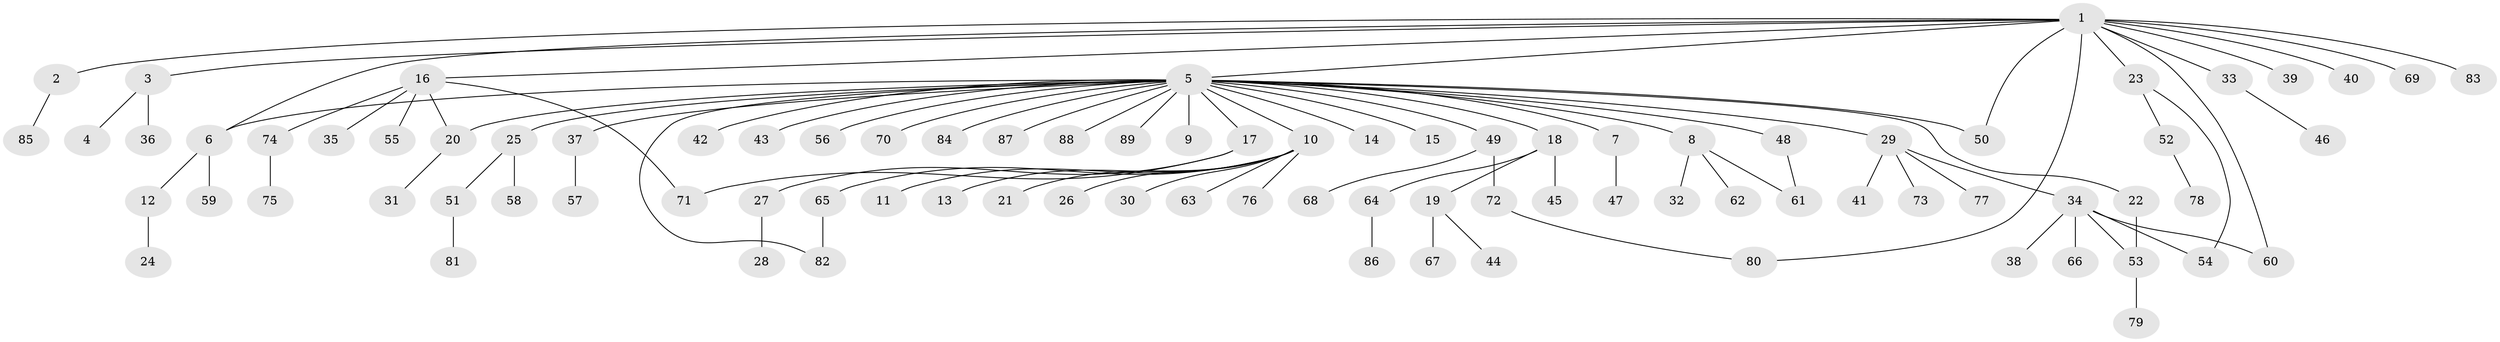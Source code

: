 // Generated by graph-tools (version 1.1) at 2025/01/03/09/25 03:01:42]
// undirected, 89 vertices, 98 edges
graph export_dot {
graph [start="1"]
  node [color=gray90,style=filled];
  1;
  2;
  3;
  4;
  5;
  6;
  7;
  8;
  9;
  10;
  11;
  12;
  13;
  14;
  15;
  16;
  17;
  18;
  19;
  20;
  21;
  22;
  23;
  24;
  25;
  26;
  27;
  28;
  29;
  30;
  31;
  32;
  33;
  34;
  35;
  36;
  37;
  38;
  39;
  40;
  41;
  42;
  43;
  44;
  45;
  46;
  47;
  48;
  49;
  50;
  51;
  52;
  53;
  54;
  55;
  56;
  57;
  58;
  59;
  60;
  61;
  62;
  63;
  64;
  65;
  66;
  67;
  68;
  69;
  70;
  71;
  72;
  73;
  74;
  75;
  76;
  77;
  78;
  79;
  80;
  81;
  82;
  83;
  84;
  85;
  86;
  87;
  88;
  89;
  1 -- 2;
  1 -- 3;
  1 -- 5;
  1 -- 6;
  1 -- 16;
  1 -- 23;
  1 -- 33;
  1 -- 39;
  1 -- 40;
  1 -- 50;
  1 -- 60;
  1 -- 69;
  1 -- 80;
  1 -- 83;
  2 -- 85;
  3 -- 4;
  3 -- 36;
  5 -- 6;
  5 -- 7;
  5 -- 8;
  5 -- 9;
  5 -- 10;
  5 -- 14;
  5 -- 15;
  5 -- 17;
  5 -- 18;
  5 -- 20;
  5 -- 22;
  5 -- 25;
  5 -- 29;
  5 -- 37;
  5 -- 42;
  5 -- 43;
  5 -- 48;
  5 -- 49;
  5 -- 50;
  5 -- 56;
  5 -- 70;
  5 -- 82;
  5 -- 84;
  5 -- 87;
  5 -- 88;
  5 -- 89;
  6 -- 12;
  6 -- 59;
  7 -- 47;
  8 -- 32;
  8 -- 61;
  8 -- 62;
  10 -- 11;
  10 -- 13;
  10 -- 21;
  10 -- 26;
  10 -- 30;
  10 -- 63;
  10 -- 65;
  10 -- 76;
  12 -- 24;
  16 -- 20;
  16 -- 35;
  16 -- 55;
  16 -- 71;
  16 -- 74;
  17 -- 27;
  17 -- 71;
  18 -- 19;
  18 -- 45;
  18 -- 64;
  19 -- 44;
  19 -- 67;
  20 -- 31;
  22 -- 53;
  23 -- 52;
  23 -- 54;
  25 -- 51;
  25 -- 58;
  27 -- 28;
  29 -- 34;
  29 -- 41;
  29 -- 73;
  29 -- 77;
  33 -- 46;
  34 -- 38;
  34 -- 53;
  34 -- 54;
  34 -- 60;
  34 -- 66;
  37 -- 57;
  48 -- 61;
  49 -- 68;
  49 -- 72;
  51 -- 81;
  52 -- 78;
  53 -- 79;
  64 -- 86;
  65 -- 82;
  72 -- 80;
  74 -- 75;
}
